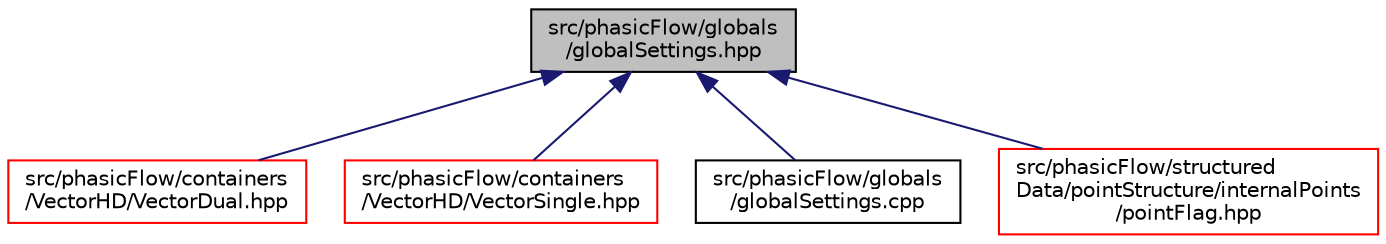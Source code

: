 digraph "src/phasicFlow/globals/globalSettings.hpp"
{
 // LATEX_PDF_SIZE
  edge [fontname="Helvetica",fontsize="10",labelfontname="Helvetica",labelfontsize="10"];
  node [fontname="Helvetica",fontsize="10",shape=record];
  Node1 [label="src/phasicFlow/globals\l/globalSettings.hpp",height=0.2,width=0.4,color="black", fillcolor="grey75", style="filled", fontcolor="black",tooltip=" "];
  Node1 -> Node2 [dir="back",color="midnightblue",fontsize="10",style="solid",fontname="Helvetica"];
  Node2 [label="src/phasicFlow/containers\l/VectorHD/VectorDual.hpp",height=0.2,width=0.4,color="red", fillcolor="white", style="filled",URL="$VectorDual_8hpp.html",tooltip=" "];
  Node1 -> Node7 [dir="back",color="midnightblue",fontsize="10",style="solid",fontname="Helvetica"];
  Node7 [label="src/phasicFlow/containers\l/VectorHD/VectorSingle.hpp",height=0.2,width=0.4,color="red", fillcolor="white", style="filled",URL="$VectorSingle_8hpp.html",tooltip=" "];
  Node1 -> Node192 [dir="back",color="midnightblue",fontsize="10",style="solid",fontname="Helvetica"];
  Node192 [label="src/phasicFlow/globals\l/globalSettings.cpp",height=0.2,width=0.4,color="black", fillcolor="white", style="filled",URL="$globalSettings_8cpp.html",tooltip=" "];
  Node1 -> Node193 [dir="back",color="midnightblue",fontsize="10",style="solid",fontname="Helvetica"];
  Node193 [label="src/phasicFlow/structured\lData/pointStructure/internalPoints\l/pointFlag.hpp",height=0.2,width=0.4,color="red", fillcolor="white", style="filled",URL="$pointFlag_8hpp.html",tooltip=" "];
}
